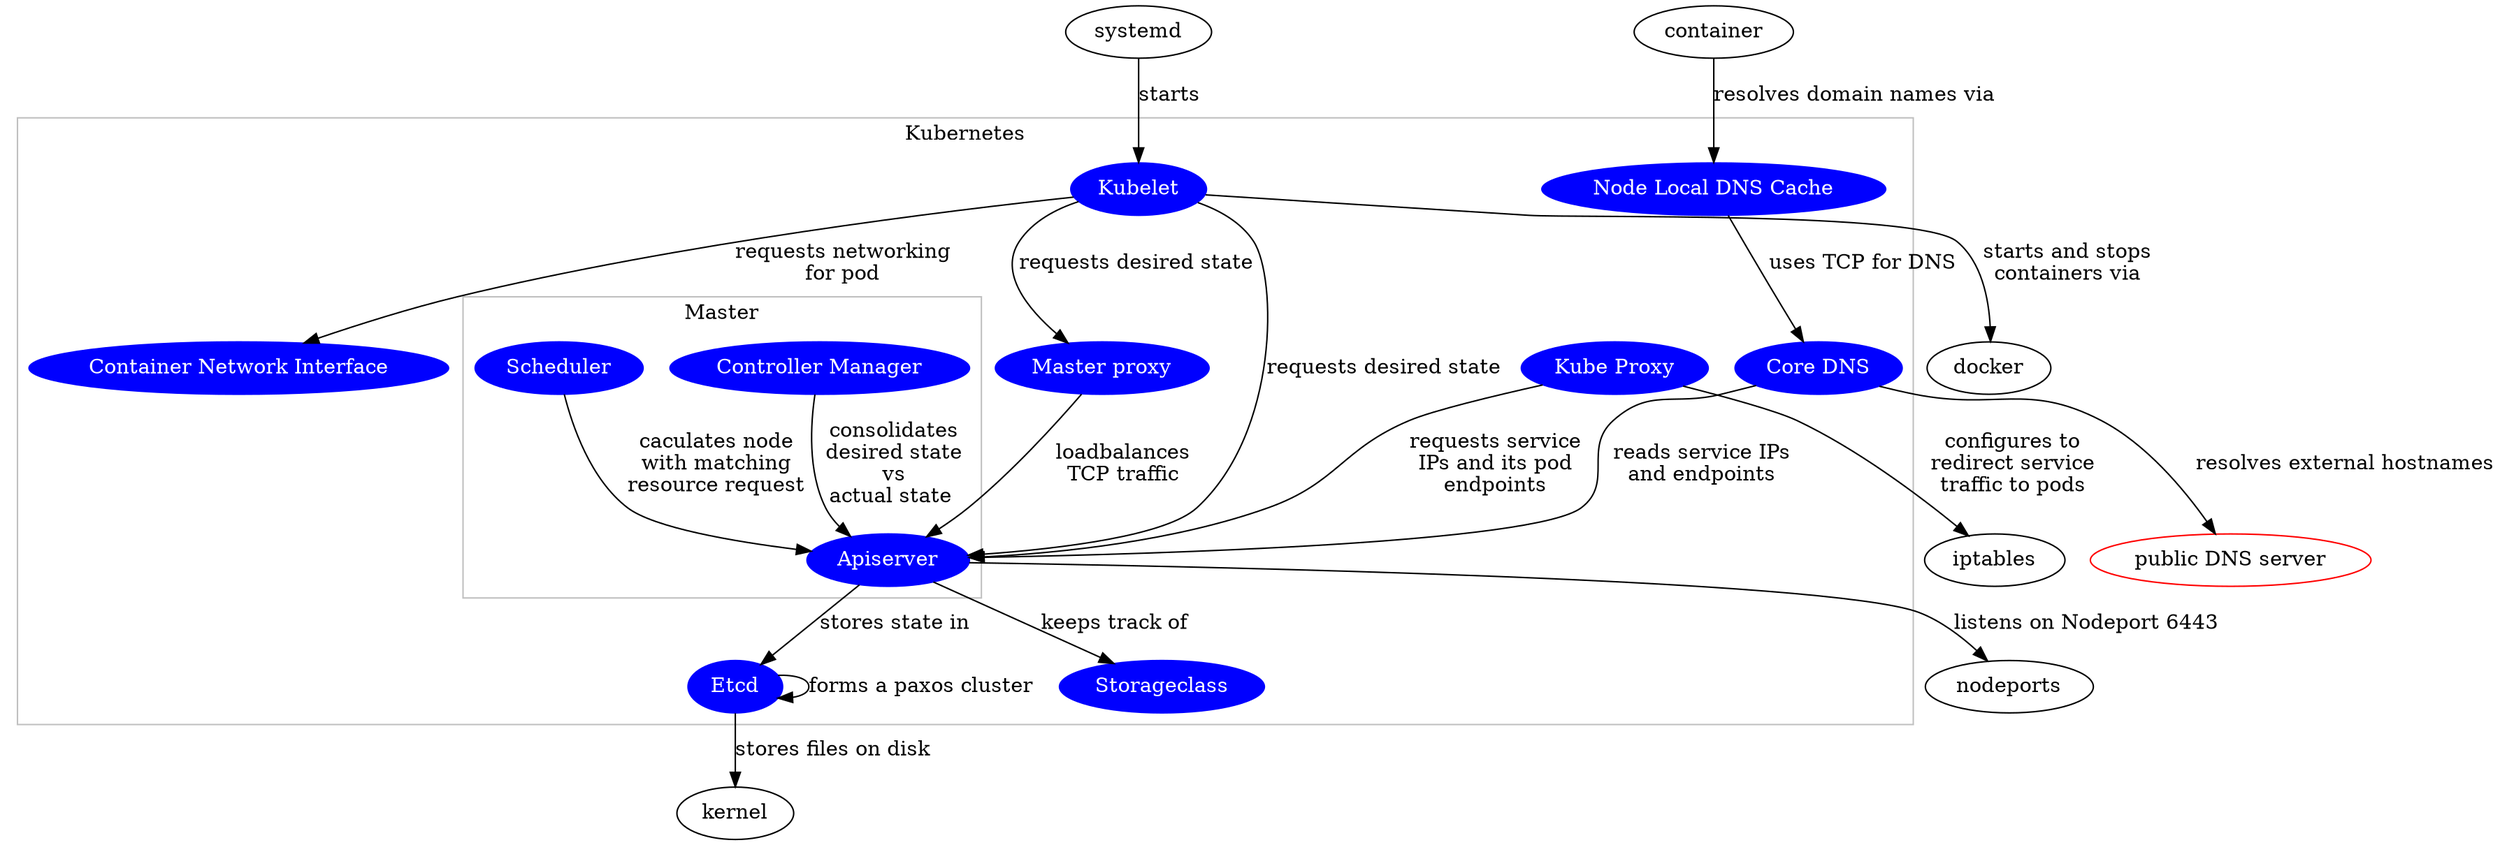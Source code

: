 digraph {

subgraph cluster_master {   // perrepo
    label="Kubernetes";     // perrepo
    color=grey;             // perrepo
    
    kubelet       [fontcolor=white, color=blue, style=filled, label="Kubelet"]
    kubeproxy     [fontcolor=white, color=blue, style=filled, label="Kube Proxy"]
    masterproxy   [fontcolor=white, color=blue, style=filled, label="Master proxy"]
    dnscache      [fontcolor=white, color=blue, style=filled, label="Node Local DNS Cache"]
    internaldns   [fontcolor=white, color=blue, style=filled, label="Core DNS"]
    etcd          [fontcolor=white, color=blue, style=filled, label="Etcd"]
    cni           [fontcolor=white, color=blue, style=filled, label="Container Network Interface"]
    storage_class [fontcolor=white, color=blue, style=filled, label="Storageclass"]

    subgraph cluster_master {   // perrepo
        label="Master";         // perrepo
        color=grey;             // perrepo

        apiserver   [fontcolor=white, color=blue, style=filled, label="Apiserver"]
        controller  [fontcolor=white, color=blue, style=filled, label="Controller Manager"]
        scheduler   [fontcolor=white, color=blue, style=filled, label="Scheduler"]
    }   // perrepo

}   // perrepo

upstream_dns [color=red, label="public DNS server"]

etcd -> etcd                [label="forms a paxos cluster"]
apiserver -> etcd           [label="stores state in"]
apiserver -> nodeports      [label="listens on Nodeport 6443"]
controller -> apiserver     [label="consolidates\ndesired state\nvs\nactual state "]
scheduler -> apiserver      [label="caculates node\nwith matching\nresource request"]
kubelet -> apiserver        [label="requests desired state"]
kubelet -> masterproxy      [label="requests desired state"]
masterproxy -> apiserver    [label="loadbalances\nTCP traffic"]
systemd -> kubelet          [label="starts"]
container -> dnscache       [label="resolves domain names via"]
kubelet -> docker           [label="starts and stops\ncontainers via"]
kubelet -> cni              [label="requests networking\nfor pod"]
kubeproxy -> apiserver      [label="requests service\nIPs and its pod\nendpoints"]
kubeproxy -> iptables       [label="configures to\nredirect service\ntraffic to pods"]
internaldns -> apiserver    [label="reads service IPs\nand endpoints"]
internaldns -> upstream_dns [label="resolves external hostnames"]
dnscache -> internaldns     [label="uses TCP for DNS"]
etcd -> kernel              [label="stores files on disk"]
apiserver -> storage_class  [label="keeps track of"]

}